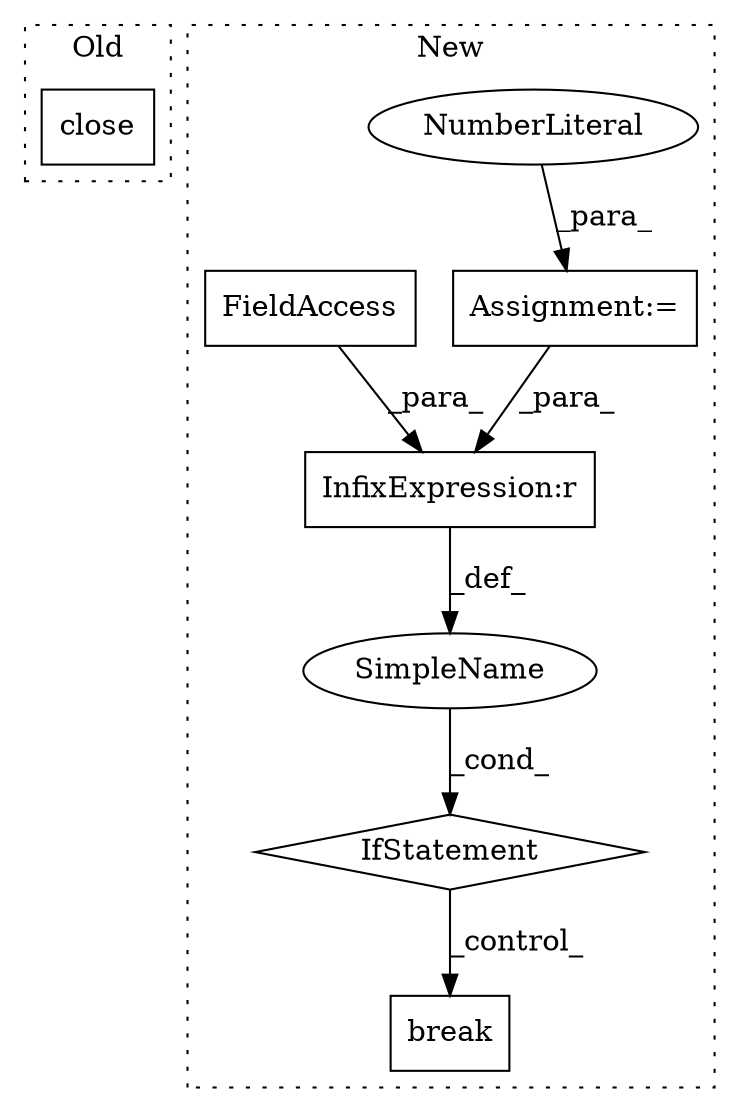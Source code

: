 digraph G {
subgraph cluster0 {
1 [label="close" a="32" s="7988" l="7" shape="box"];
label = "Old";
style="dotted";
}
subgraph cluster1 {
2 [label="break" a="10" s="8475" l="6" shape="box"];
3 [label="IfStatement" a="25" s="8231,8265" l="4,2" shape="diamond"];
4 [label="SimpleName" a="42" s="" l="" shape="ellipse"];
5 [label="Assignment:=" a="7" s="8002" l="1" shape="box"];
6 [label="NumberLiteral" a="34" s="8003" l="1" shape="ellipse"];
7 [label="InfixExpression:r" a="27" s="8260" l="4" shape="box"];
8 [label="FieldAccess" a="22" s="8235" l="25" shape="box"];
label = "New";
style="dotted";
}
3 -> 2 [label="_control_"];
4 -> 3 [label="_cond_"];
5 -> 7 [label="_para_"];
6 -> 5 [label="_para_"];
7 -> 4 [label="_def_"];
8 -> 7 [label="_para_"];
}